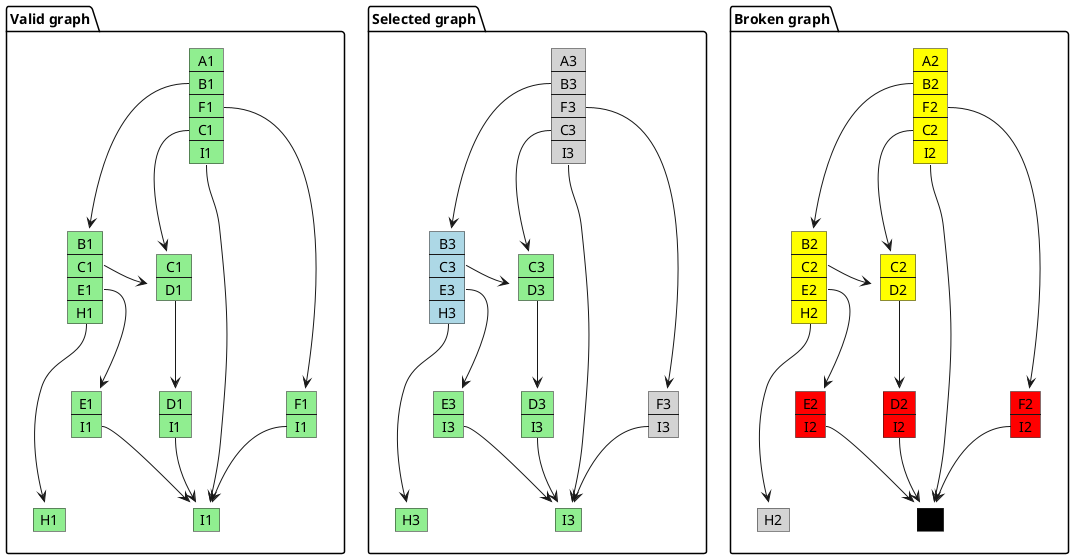 @startuml
package "Valid graph" {
map H1 #lightgreen {
}
map I1 #lightgreen {
}
map F1 #lightgreen {
I1 *--> I1
}
map E1 #lightgreen {
I1 *--> I1
}
map D1 #lightgreen {
I1 *--> I1
}
map C1 #lightgreen {
D1 *--> D1
}
map B1 #lightgreen {
C1 *-> C1
E1 *--> E1
H1*---> H1
}
map A1 #lightgreen {
B1 *--> B1
F1 *--> F1
C1 *--> C1
I1 *--> I1
}
}
package "Selected graph" {
map H3 #lightgreen {
}
map I3 #lightgreen {
}
map F3 #lightgrey {
I3 *--> I3
}
map E3 #lightgreen {
I3 *--> I3
}
map D3 #lightgreen {
I3 *--> I3
}
map C3 #lightgreen {
D3 *--> D3
}
map B3 #lightblue {
C3 *-> C3
E3 *--> E3
H3*---> H3
}
map A3 #lightgrey {
B3 *--> B3
F3 *--> F3
C3 *--> C3
I3 *--> I3
}
}
package "Broken graph" {
map H2 #lightgrey {
}
map I2 #black {
}
map F2 #red {
I2 *--> I2
}
map E2 #red {
I2 *--> I2
}
map D2 #red {
I2 *--> I2
}
map C2 #yellow {
D2 *--> D2
}
map B2 #yellow {
C2 *-> C2
E2 *--> E2
H2*---> H2
}
map A2 #yellow {
B2 *--> B2
F2 *--> F2
C2 *--> C2
I2 *--> I2
}
}
@enduml
